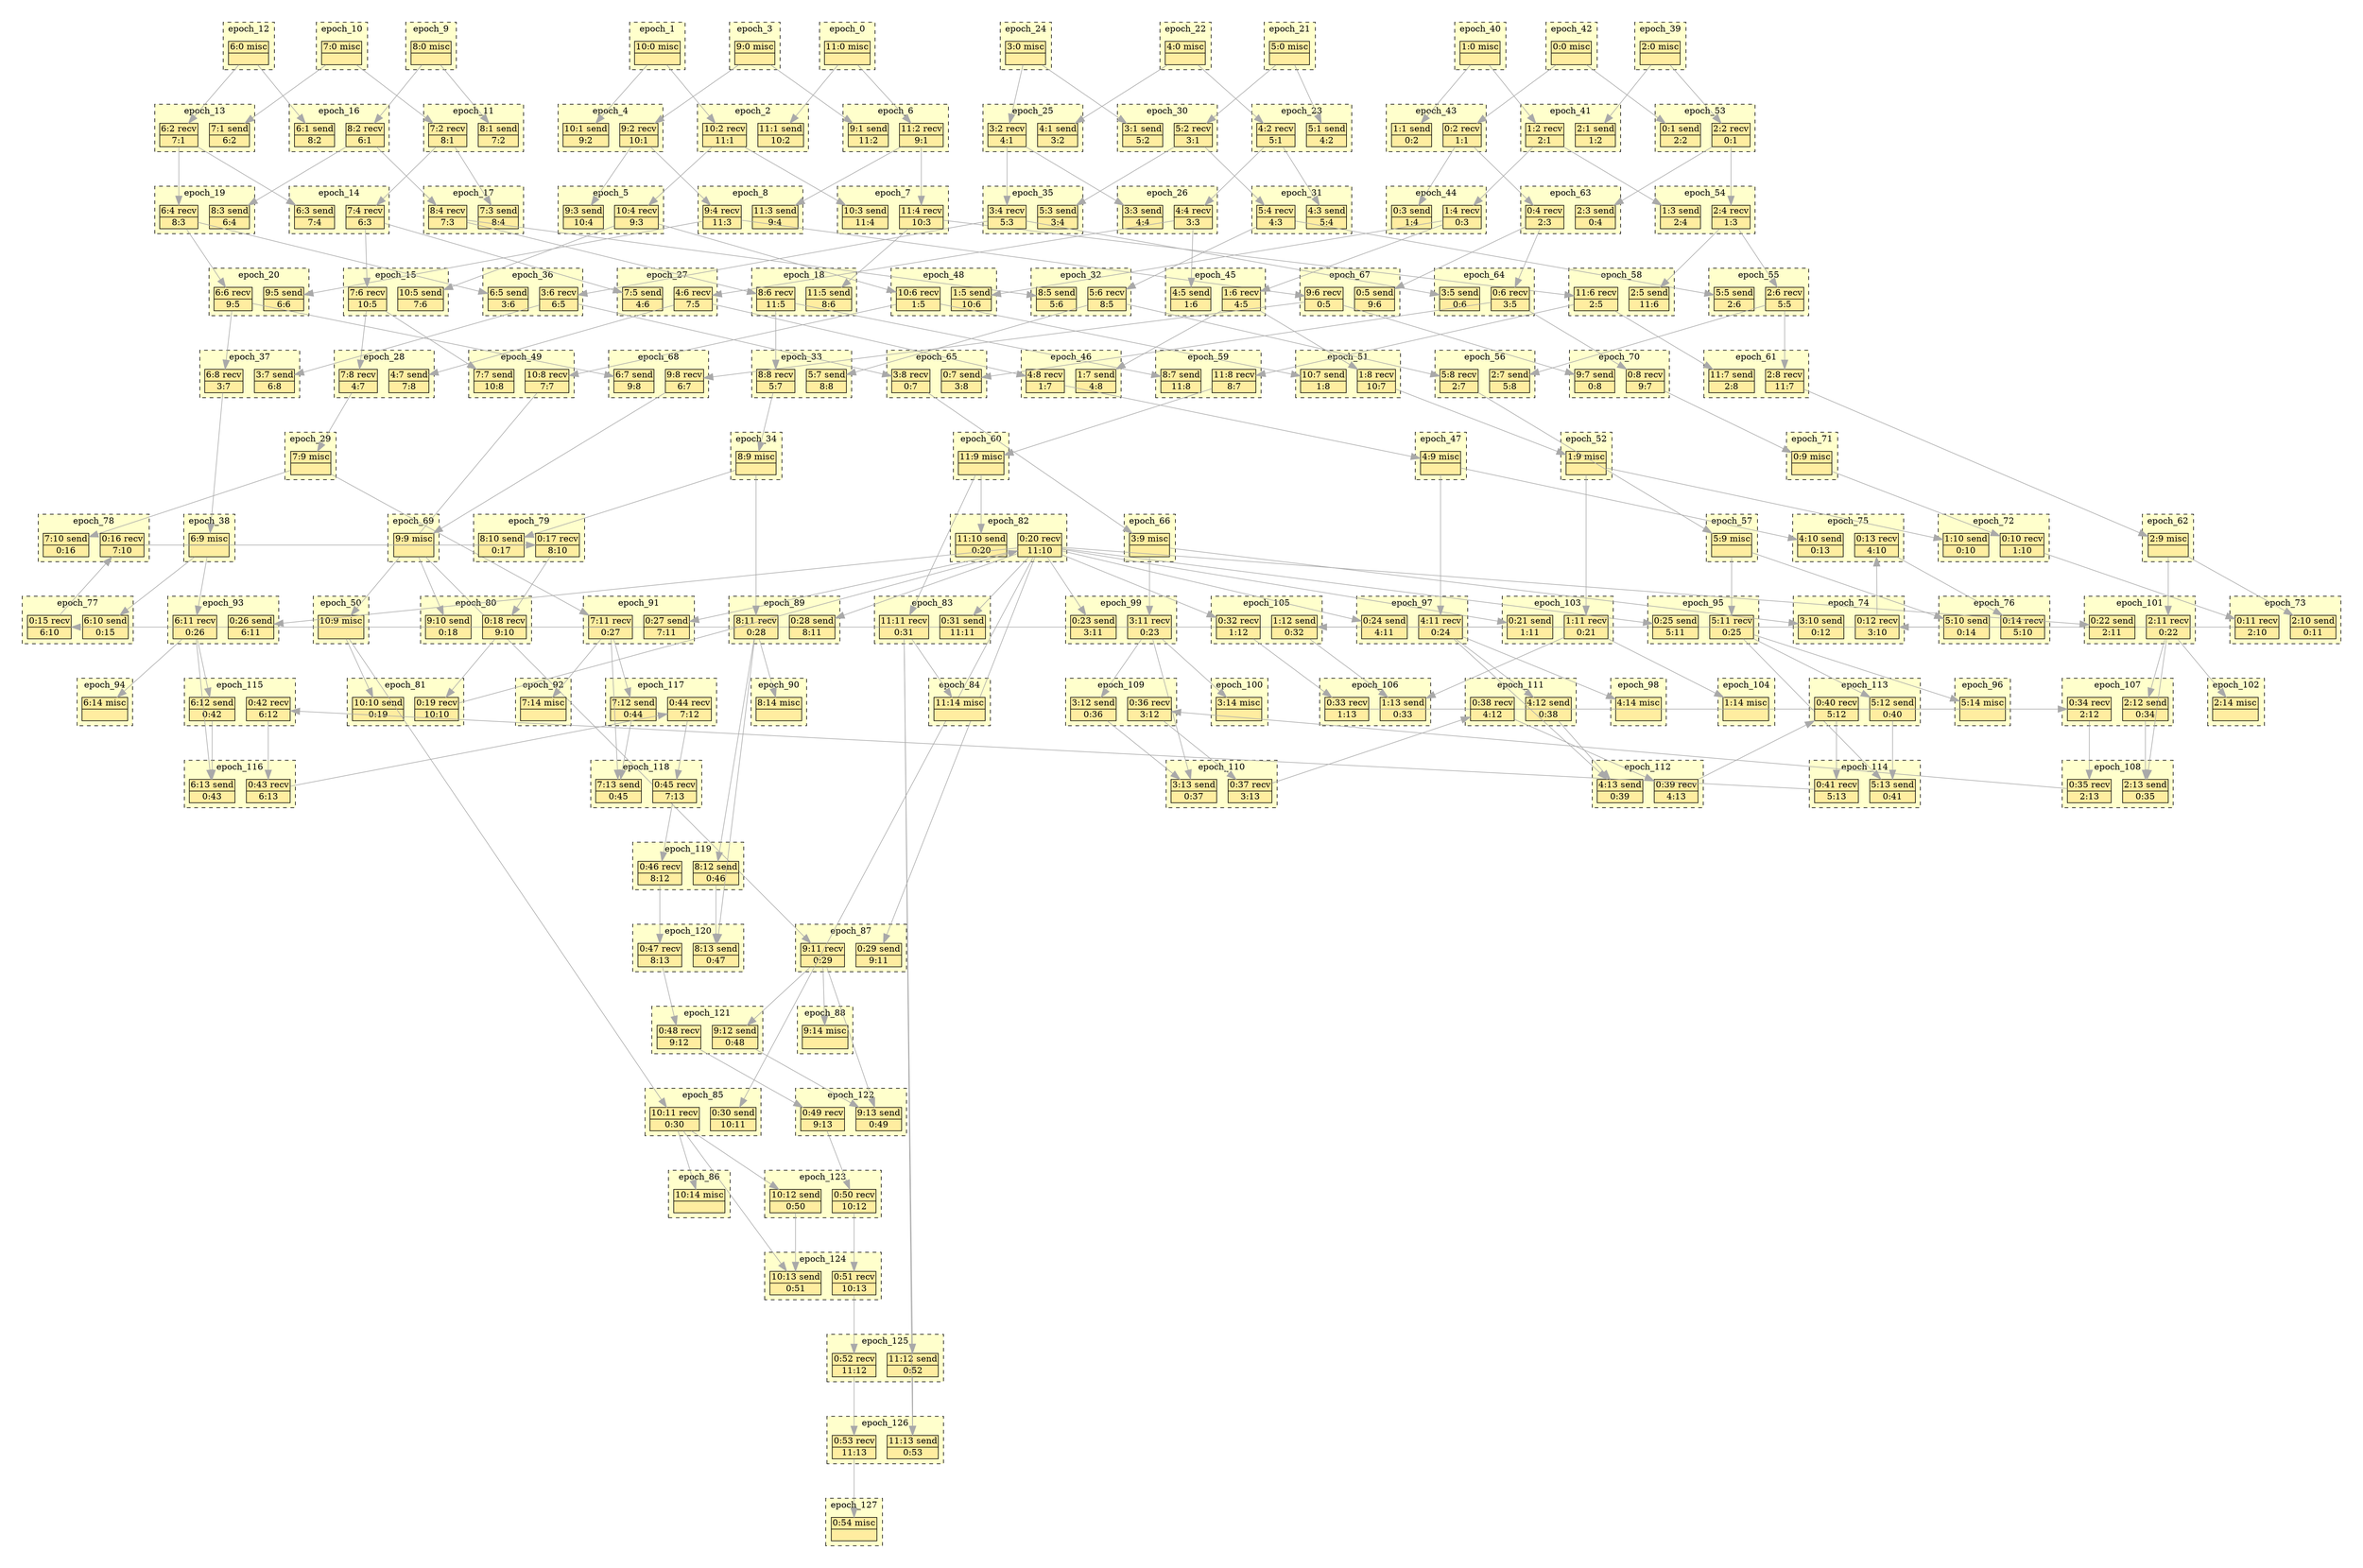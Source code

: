 digraph{node[shape=none margin=0 style=filled colorscheme=ylorrd9 fillcolor=2];compound=true;splines=line;subgraph clusterdummy0_0{style=invis;subgraph clusterdummy0_1{style=invis;subgraph clusterdummy0_2{style=invis;subgraph cluster0{style=dashed;colorscheme=ylorrd9;bgcolor=1;edge[arrowhead=empty];label=epoch_0;205[label=<<table border="0" cellborder="0" cellspacing="0"><tr><td>11:0 misc</td></tr><hr/><tr><td> </td></tr></table>>];}}}}subgraph clusterdummy1_0{style=invis;subgraph clusterdummy1_1{style=invis;subgraph clusterdummy1_2{style=invis;subgraph cluster1{style=dashed;colorscheme=ylorrd9;bgcolor=1;edge[arrowhead=empty];label=epoch_1;190[label=<<table border="0" cellborder="0" cellspacing="0"><tr><td>10:0 misc</td></tr><hr/><tr><td> </td></tr></table>>];}}}}subgraph clusterdummy2_0{style=invis;subgraph clusterdummy2_1{style=invis;subgraph clusterdummy2_2{style=invis;subgraph cluster2{style=dashed;colorscheme=ylorrd9;bgcolor=1;edge[arrowhead=empty];label=epoch_2;192[label=<<table border="0" cellborder="0" cellspacing="0"><tr><td>10:2 recv</td></tr><hr/><tr><td> 11:1 </td></tr></table>>];206[label=<<table border="0" cellborder="0" cellspacing="0"><tr><td>11:1 send</td></tr><hr/><tr><td> 10:2 </td></tr></table>>];}}}}subgraph clusterdummy3_0{style=invis;subgraph clusterdummy3_1{style=invis;subgraph clusterdummy3_2{style=invis;subgraph cluster3{style=dashed;colorscheme=ylorrd9;bgcolor=1;edge[arrowhead=empty];label=epoch_3;175[label=<<table border="0" cellborder="0" cellspacing="0"><tr><td>9:0 misc</td></tr><hr/><tr><td> </td></tr></table>>];}}}}subgraph clusterdummy4_0{style=invis;subgraph clusterdummy4_1{style=invis;subgraph clusterdummy4_2{style=invis;subgraph cluster4{style=dashed;colorscheme=ylorrd9;bgcolor=1;edge[arrowhead=empty];label=epoch_4;177[label=<<table border="0" cellborder="0" cellspacing="0"><tr><td>9:2 recv</td></tr><hr/><tr><td> 10:1 </td></tr></table>>];191[label=<<table border="0" cellborder="0" cellspacing="0"><tr><td>10:1 send</td></tr><hr/><tr><td> 9:2 </td></tr></table>>];}}}}subgraph clusterdummy5_0{style=invis;subgraph clusterdummy5_1{style=invis;subgraph clusterdummy5_2{style=invis;subgraph cluster5{style=dashed;colorscheme=ylorrd9;bgcolor=1;edge[arrowhead=empty];label=epoch_5;178[label=<<table border="0" cellborder="0" cellspacing="0"><tr><td>9:3 send</td></tr><hr/><tr><td> 10:4 </td></tr></table>>];194[label=<<table border="0" cellborder="0" cellspacing="0"><tr><td>10:4 recv</td></tr><hr/><tr><td> 9:3 </td></tr></table>>];}}}}subgraph clusterdummy6_0{style=invis;subgraph clusterdummy6_1{style=invis;subgraph clusterdummy6_2{style=invis;subgraph cluster6{style=dashed;colorscheme=ylorrd9;bgcolor=1;edge[arrowhead=empty];label=epoch_6;176[label=<<table border="0" cellborder="0" cellspacing="0"><tr><td>9:1 send</td></tr><hr/><tr><td> 11:2 </td></tr></table>>];207[label=<<table border="0" cellborder="0" cellspacing="0"><tr><td>11:2 recv</td></tr><hr/><tr><td> 9:1 </td></tr></table>>];}}}}subgraph clusterdummy7_0{style=invis;subgraph clusterdummy7_1{style=invis;subgraph clusterdummy7_2{style=invis;subgraph cluster7{style=dashed;colorscheme=ylorrd9;bgcolor=1;edge[arrowhead=empty];label=epoch_7;193[label=<<table border="0" cellborder="0" cellspacing="0"><tr><td>10:3 send</td></tr><hr/><tr><td> 11:4 </td></tr></table>>];209[label=<<table border="0" cellborder="0" cellspacing="0"><tr><td>11:4 recv</td></tr><hr/><tr><td> 10:3 </td></tr></table>>];}}}}subgraph clusterdummy8_0{style=invis;subgraph clusterdummy8_1{style=invis;subgraph clusterdummy8_2{style=invis;subgraph cluster8{style=dashed;colorscheme=ylorrd9;bgcolor=1;edge[arrowhead=empty];label=epoch_8;179[label=<<table border="0" cellborder="0" cellspacing="0"><tr><td>9:4 recv</td></tr><hr/><tr><td> 11:3 </td></tr></table>>];208[label=<<table border="0" cellborder="0" cellspacing="0"><tr><td>11:3 send</td></tr><hr/><tr><td> 9:4 </td></tr></table>>];}}}}subgraph clusterdummy9_0{style=invis;subgraph clusterdummy9_1{style=invis;subgraph clusterdummy9_2{style=invis;subgraph cluster9{style=dashed;colorscheme=ylorrd9;bgcolor=1;edge[arrowhead=empty];label=epoch_9;160[label=<<table border="0" cellborder="0" cellspacing="0"><tr><td>8:0 misc</td></tr><hr/><tr><td> </td></tr></table>>];}}}}subgraph clusterdummy10_0{style=invis;subgraph clusterdummy10_1{style=invis;subgraph clusterdummy10_2{style=invis;subgraph cluster10{style=dashed;colorscheme=ylorrd9;bgcolor=1;edge[arrowhead=empty];label=epoch_10;145[label=<<table border="0" cellborder="0" cellspacing="0"><tr><td>7:0 misc</td></tr><hr/><tr><td> </td></tr></table>>];}}}}subgraph clusterdummy11_0{style=invis;subgraph clusterdummy11_1{style=invis;subgraph clusterdummy11_2{style=invis;subgraph cluster11{style=dashed;colorscheme=ylorrd9;bgcolor=1;edge[arrowhead=empty];label=epoch_11;147[label=<<table border="0" cellborder="0" cellspacing="0"><tr><td>7:2 recv</td></tr><hr/><tr><td> 8:1 </td></tr></table>>];161[label=<<table border="0" cellborder="0" cellspacing="0"><tr><td>8:1 send</td></tr><hr/><tr><td> 7:2 </td></tr></table>>];}}}}subgraph clusterdummy12_0{style=invis;subgraph clusterdummy12_1{style=invis;subgraph clusterdummy12_2{style=invis;subgraph cluster12{style=dashed;colorscheme=ylorrd9;bgcolor=1;edge[arrowhead=empty];label=epoch_12;130[label=<<table border="0" cellborder="0" cellspacing="0"><tr><td>6:0 misc</td></tr><hr/><tr><td> </td></tr></table>>];}}}}subgraph clusterdummy13_0{style=invis;subgraph clusterdummy13_1{style=invis;subgraph clusterdummy13_2{style=invis;subgraph cluster13{style=dashed;colorscheme=ylorrd9;bgcolor=1;edge[arrowhead=empty];label=epoch_13;132[label=<<table border="0" cellborder="0" cellspacing="0"><tr><td>6:2 recv</td></tr><hr/><tr><td> 7:1 </td></tr></table>>];146[label=<<table border="0" cellborder="0" cellspacing="0"><tr><td>7:1 send</td></tr><hr/><tr><td> 6:2 </td></tr></table>>];}}}}subgraph clusterdummy14_0{style=invis;subgraph clusterdummy14_1{style=invis;subgraph clusterdummy14_2{style=invis;subgraph cluster14{style=dashed;colorscheme=ylorrd9;bgcolor=1;edge[arrowhead=empty];label=epoch_14;133[label=<<table border="0" cellborder="0" cellspacing="0"><tr><td>6:3 send</td></tr><hr/><tr><td> 7:4 </td></tr></table>>];149[label=<<table border="0" cellborder="0" cellspacing="0"><tr><td>7:4 recv</td></tr><hr/><tr><td> 6:3 </td></tr></table>>];}}}}subgraph clusterdummy15_0{style=invis;subgraph clusterdummy15_1{style=invis;subgraph clusterdummy15_2{style=invis;subgraph cluster15{style=dashed;colorscheme=ylorrd9;bgcolor=1;edge[arrowhead=empty];label=epoch_15;151[label=<<table border="0" cellborder="0" cellspacing="0"><tr><td>7:6 recv</td></tr><hr/><tr><td> 10:5 </td></tr></table>>];195[label=<<table border="0" cellborder="0" cellspacing="0"><tr><td>10:5 send</td></tr><hr/><tr><td> 7:6 </td></tr></table>>];}}}}subgraph clusterdummy16_0{style=invis;subgraph clusterdummy16_1{style=invis;subgraph clusterdummy16_2{style=invis;subgraph cluster16{style=dashed;colorscheme=ylorrd9;bgcolor=1;edge[arrowhead=empty];label=epoch_16;131[label=<<table border="0" cellborder="0" cellspacing="0"><tr><td>6:1 send</td></tr><hr/><tr><td> 8:2 </td></tr></table>>];162[label=<<table border="0" cellborder="0" cellspacing="0"><tr><td>8:2 recv</td></tr><hr/><tr><td> 6:1 </td></tr></table>>];}}}}subgraph clusterdummy17_0{style=invis;subgraph clusterdummy17_1{style=invis;subgraph clusterdummy17_2{style=invis;subgraph cluster17{style=dashed;colorscheme=ylorrd9;bgcolor=1;edge[arrowhead=empty];label=epoch_17;148[label=<<table border="0" cellborder="0" cellspacing="0"><tr><td>7:3 send</td></tr><hr/><tr><td> 8:4 </td></tr></table>>];164[label=<<table border="0" cellborder="0" cellspacing="0"><tr><td>8:4 recv</td></tr><hr/><tr><td> 7:3 </td></tr></table>>];}}}}subgraph clusterdummy18_0{style=invis;subgraph clusterdummy18_1{style=invis;subgraph clusterdummy18_2{style=invis;subgraph cluster18{style=dashed;colorscheme=ylorrd9;bgcolor=1;edge[arrowhead=empty];label=epoch_18;166[label=<<table border="0" cellborder="0" cellspacing="0"><tr><td>8:6 recv</td></tr><hr/><tr><td> 11:5 </td></tr></table>>];210[label=<<table border="0" cellborder="0" cellspacing="0"><tr><td>11:5 send</td></tr><hr/><tr><td> 8:6 </td></tr></table>>];}}}}subgraph clusterdummy19_0{style=invis;subgraph clusterdummy19_1{style=invis;subgraph clusterdummy19_2{style=invis;subgraph cluster19{style=dashed;colorscheme=ylorrd9;bgcolor=1;edge[arrowhead=empty];label=epoch_19;134[label=<<table border="0" cellborder="0" cellspacing="0"><tr><td>6:4 recv</td></tr><hr/><tr><td> 8:3 </td></tr></table>>];163[label=<<table border="0" cellborder="0" cellspacing="0"><tr><td>8:3 send</td></tr><hr/><tr><td> 6:4 </td></tr></table>>];}}}}subgraph clusterdummy20_0{style=invis;subgraph clusterdummy20_1{style=invis;subgraph clusterdummy20_2{style=invis;subgraph cluster20{style=dashed;colorscheme=ylorrd9;bgcolor=1;edge[arrowhead=empty];label=epoch_20;136[label=<<table border="0" cellborder="0" cellspacing="0"><tr><td>6:6 recv</td></tr><hr/><tr><td> 9:5 </td></tr></table>>];180[label=<<table border="0" cellborder="0" cellspacing="0"><tr><td>9:5 send</td></tr><hr/><tr><td> 6:6 </td></tr></table>>];}}}}subgraph clusterdummy21_0{style=invis;subgraph clusterdummy21_1{style=invis;subgraph clusterdummy21_2{style=invis;subgraph cluster21{style=dashed;colorscheme=ylorrd9;bgcolor=1;edge[arrowhead=empty];label=epoch_21;115[label=<<table border="0" cellborder="0" cellspacing="0"><tr><td>5:0 misc</td></tr><hr/><tr><td> </td></tr></table>>];}}}}subgraph clusterdummy22_0{style=invis;subgraph clusterdummy22_1{style=invis;subgraph clusterdummy22_2{style=invis;subgraph cluster22{style=dashed;colorscheme=ylorrd9;bgcolor=1;edge[arrowhead=empty];label=epoch_22;100[label=<<table border="0" cellborder="0" cellspacing="0"><tr><td>4:0 misc</td></tr><hr/><tr><td> </td></tr></table>>];}}}}subgraph clusterdummy23_0{style=invis;subgraph clusterdummy23_1{style=invis;subgraph clusterdummy23_2{style=invis;subgraph cluster23{style=dashed;colorscheme=ylorrd9;bgcolor=1;edge[arrowhead=empty];label=epoch_23;102[label=<<table border="0" cellborder="0" cellspacing="0"><tr><td>4:2 recv</td></tr><hr/><tr><td> 5:1 </td></tr></table>>];116[label=<<table border="0" cellborder="0" cellspacing="0"><tr><td>5:1 send</td></tr><hr/><tr><td> 4:2 </td></tr></table>>];}}}}subgraph clusterdummy24_0{style=invis;subgraph clusterdummy24_1{style=invis;subgraph clusterdummy24_2{style=invis;subgraph cluster24{style=dashed;colorscheme=ylorrd9;bgcolor=1;edge[arrowhead=empty];label=epoch_24;85[label=<<table border="0" cellborder="0" cellspacing="0"><tr><td>3:0 misc</td></tr><hr/><tr><td> </td></tr></table>>];}}}}subgraph clusterdummy25_0{style=invis;subgraph clusterdummy25_1{style=invis;subgraph clusterdummy25_2{style=invis;subgraph cluster25{style=dashed;colorscheme=ylorrd9;bgcolor=1;edge[arrowhead=empty];label=epoch_25;87[label=<<table border="0" cellborder="0" cellspacing="0"><tr><td>3:2 recv</td></tr><hr/><tr><td> 4:1 </td></tr></table>>];101[label=<<table border="0" cellborder="0" cellspacing="0"><tr><td>4:1 send</td></tr><hr/><tr><td> 3:2 </td></tr></table>>];}}}}subgraph clusterdummy26_0{style=invis;subgraph clusterdummy26_1{style=invis;subgraph clusterdummy26_2{style=invis;subgraph cluster26{style=dashed;colorscheme=ylorrd9;bgcolor=1;edge[arrowhead=empty];label=epoch_26;88[label=<<table border="0" cellborder="0" cellspacing="0"><tr><td>3:3 send</td></tr><hr/><tr><td> 4:4 </td></tr></table>>];104[label=<<table border="0" cellborder="0" cellspacing="0"><tr><td>4:4 recv</td></tr><hr/><tr><td> 3:3 </td></tr></table>>];}}}}subgraph clusterdummy27_0{style=invis;subgraph clusterdummy27_1{style=invis;subgraph clusterdummy27_2{style=invis;subgraph cluster27{style=dashed;colorscheme=ylorrd9;bgcolor=1;edge[arrowhead=empty];label=epoch_27;106[label=<<table border="0" cellborder="0" cellspacing="0"><tr><td>4:6 recv</td></tr><hr/><tr><td> 7:5 </td></tr></table>>];150[label=<<table border="0" cellborder="0" cellspacing="0"><tr><td>7:5 send</td></tr><hr/><tr><td> 4:6 </td></tr></table>>];}}}}subgraph clusterdummy28_0{style=invis;subgraph clusterdummy28_1{style=invis;subgraph clusterdummy28_2{style=invis;subgraph cluster28{style=dashed;colorscheme=ylorrd9;bgcolor=1;edge[arrowhead=empty];label=epoch_28;107[label=<<table border="0" cellborder="0" cellspacing="0"><tr><td>4:7 send</td></tr><hr/><tr><td> 7:8 </td></tr></table>>];153[label=<<table border="0" cellborder="0" cellspacing="0"><tr><td>7:8 recv</td></tr><hr/><tr><td> 4:7 </td></tr></table>>];}}}}subgraph clusterdummy29_0{style=invis;subgraph clusterdummy29_1{style=invis;subgraph clusterdummy29_2{style=invis;subgraph cluster29{style=dashed;colorscheme=ylorrd9;bgcolor=1;edge[arrowhead=empty];label=epoch_29;154[label=<<table border="0" cellborder="0" cellspacing="0"><tr><td>7:9 misc</td></tr><hr/><tr><td> </td></tr></table>>];}}}}subgraph clusterdummy30_0{style=invis;subgraph clusterdummy30_1{style=invis;subgraph clusterdummy30_2{style=invis;subgraph cluster30{style=dashed;colorscheme=ylorrd9;bgcolor=1;edge[arrowhead=empty];label=epoch_30;86[label=<<table border="0" cellborder="0" cellspacing="0"><tr><td>3:1 send</td></tr><hr/><tr><td> 5:2 </td></tr></table>>];117[label=<<table border="0" cellborder="0" cellspacing="0"><tr><td>5:2 recv</td></tr><hr/><tr><td> 3:1 </td></tr></table>>];}}}}subgraph clusterdummy31_0{style=invis;subgraph clusterdummy31_1{style=invis;subgraph clusterdummy31_2{style=invis;subgraph cluster31{style=dashed;colorscheme=ylorrd9;bgcolor=1;edge[arrowhead=empty];label=epoch_31;103[label=<<table border="0" cellborder="0" cellspacing="0"><tr><td>4:3 send</td></tr><hr/><tr><td> 5:4 </td></tr></table>>];119[label=<<table border="0" cellborder="0" cellspacing="0"><tr><td>5:4 recv</td></tr><hr/><tr><td> 4:3 </td></tr></table>>];}}}}subgraph clusterdummy32_0{style=invis;subgraph clusterdummy32_1{style=invis;subgraph clusterdummy32_2{style=invis;subgraph cluster32{style=dashed;colorscheme=ylorrd9;bgcolor=1;edge[arrowhead=empty];label=epoch_32;121[label=<<table border="0" cellborder="0" cellspacing="0"><tr><td>5:6 recv</td></tr><hr/><tr><td> 8:5 </td></tr></table>>];165[label=<<table border="0" cellborder="0" cellspacing="0"><tr><td>8:5 send</td></tr><hr/><tr><td> 5:6 </td></tr></table>>];}}}}subgraph clusterdummy33_0{style=invis;subgraph clusterdummy33_1{style=invis;subgraph clusterdummy33_2{style=invis;subgraph cluster33{style=dashed;colorscheme=ylorrd9;bgcolor=1;edge[arrowhead=empty];label=epoch_33;122[label=<<table border="0" cellborder="0" cellspacing="0"><tr><td>5:7 send</td></tr><hr/><tr><td> 8:8 </td></tr></table>>];168[label=<<table border="0" cellborder="0" cellspacing="0"><tr><td>8:8 recv</td></tr><hr/><tr><td> 5:7 </td></tr></table>>];}}}}subgraph clusterdummy34_0{style=invis;subgraph clusterdummy34_1{style=invis;subgraph clusterdummy34_2{style=invis;subgraph cluster34{style=dashed;colorscheme=ylorrd9;bgcolor=1;edge[arrowhead=empty];label=epoch_34;169[label=<<table border="0" cellborder="0" cellspacing="0"><tr><td>8:9 misc</td></tr><hr/><tr><td> </td></tr></table>>];}}}}subgraph clusterdummy35_0{style=invis;subgraph clusterdummy35_1{style=invis;subgraph clusterdummy35_2{style=invis;subgraph cluster35{style=dashed;colorscheme=ylorrd9;bgcolor=1;edge[arrowhead=empty];label=epoch_35;89[label=<<table border="0" cellborder="0" cellspacing="0"><tr><td>3:4 recv</td></tr><hr/><tr><td> 5:3 </td></tr></table>>];118[label=<<table border="0" cellborder="0" cellspacing="0"><tr><td>5:3 send</td></tr><hr/><tr><td> 3:4 </td></tr></table>>];}}}}subgraph clusterdummy36_0{style=invis;subgraph clusterdummy36_1{style=invis;subgraph clusterdummy36_2{style=invis;subgraph cluster36{style=dashed;colorscheme=ylorrd9;bgcolor=1;edge[arrowhead=empty];label=epoch_36;91[label=<<table border="0" cellborder="0" cellspacing="0"><tr><td>3:6 recv</td></tr><hr/><tr><td> 6:5 </td></tr></table>>];135[label=<<table border="0" cellborder="0" cellspacing="0"><tr><td>6:5 send</td></tr><hr/><tr><td> 3:6 </td></tr></table>>];}}}}subgraph clusterdummy37_0{style=invis;subgraph clusterdummy37_1{style=invis;subgraph clusterdummy37_2{style=invis;subgraph cluster37{style=dashed;colorscheme=ylorrd9;bgcolor=1;edge[arrowhead=empty];label=epoch_37;92[label=<<table border="0" cellborder="0" cellspacing="0"><tr><td>3:7 send</td></tr><hr/><tr><td> 6:8 </td></tr></table>>];138[label=<<table border="0" cellborder="0" cellspacing="0"><tr><td>6:8 recv</td></tr><hr/><tr><td> 3:7 </td></tr></table>>];}}}}subgraph clusterdummy38_0{style=invis;subgraph clusterdummy38_1{style=invis;subgraph clusterdummy38_2{style=invis;subgraph cluster38{style=dashed;colorscheme=ylorrd9;bgcolor=1;edge[arrowhead=empty];label=epoch_38;139[label=<<table border="0" cellborder="0" cellspacing="0"><tr><td>6:9 misc</td></tr><hr/><tr><td> </td></tr></table>>];}}}}subgraph clusterdummy39_0{style=invis;subgraph clusterdummy39_1{style=invis;subgraph clusterdummy39_2{style=invis;subgraph cluster39{style=dashed;colorscheme=ylorrd9;bgcolor=1;edge[arrowhead=empty];label=epoch_39;70[label=<<table border="0" cellborder="0" cellspacing="0"><tr><td>2:0 misc</td></tr><hr/><tr><td> </td></tr></table>>];}}}}subgraph clusterdummy40_0{style=invis;subgraph clusterdummy40_1{style=invis;subgraph clusterdummy40_2{style=invis;subgraph cluster40{style=dashed;colorscheme=ylorrd9;bgcolor=1;edge[arrowhead=empty];label=epoch_40;55[label=<<table border="0" cellborder="0" cellspacing="0"><tr><td>1:0 misc</td></tr><hr/><tr><td> </td></tr></table>>];}}}}subgraph clusterdummy41_0{style=invis;subgraph clusterdummy41_1{style=invis;subgraph clusterdummy41_2{style=invis;subgraph cluster41{style=dashed;colorscheme=ylorrd9;bgcolor=1;edge[arrowhead=empty];label=epoch_41;57[label=<<table border="0" cellborder="0" cellspacing="0"><tr><td>1:2 recv</td></tr><hr/><tr><td> 2:1 </td></tr></table>>];71[label=<<table border="0" cellborder="0" cellspacing="0"><tr><td>2:1 send</td></tr><hr/><tr><td> 1:2 </td></tr></table>>];}}}}subgraph clusterdummy42_0{style=invis;subgraph clusterdummy42_1{style=invis;subgraph clusterdummy42_2{style=invis;subgraph cluster42{style=dashed;colorscheme=ylorrd9;bgcolor=1;edge[arrowhead=empty];label=epoch_42;0[label=<<table border="0" cellborder="0" cellspacing="0"><tr><td>0:0 misc</td></tr><hr/><tr><td> </td></tr></table>>];}}}}subgraph clusterdummy43_0{style=invis;subgraph clusterdummy43_1{style=invis;subgraph clusterdummy43_2{style=invis;subgraph cluster43{style=dashed;colorscheme=ylorrd9;bgcolor=1;edge[arrowhead=empty];label=epoch_43;2[label=<<table border="0" cellborder="0" cellspacing="0"><tr><td>0:2 recv</td></tr><hr/><tr><td> 1:1 </td></tr></table>>];56[label=<<table border="0" cellborder="0" cellspacing="0"><tr><td>1:1 send</td></tr><hr/><tr><td> 0:2 </td></tr></table>>];}}}}subgraph clusterdummy44_0{style=invis;subgraph clusterdummy44_1{style=invis;subgraph clusterdummy44_2{style=invis;subgraph cluster44{style=dashed;colorscheme=ylorrd9;bgcolor=1;edge[arrowhead=empty];label=epoch_44;3[label=<<table border="0" cellborder="0" cellspacing="0"><tr><td>0:3 send</td></tr><hr/><tr><td> 1:4 </td></tr></table>>];59[label=<<table border="0" cellborder="0" cellspacing="0"><tr><td>1:4 recv</td></tr><hr/><tr><td> 0:3 </td></tr></table>>];}}}}subgraph clusterdummy45_0{style=invis;subgraph clusterdummy45_1{style=invis;subgraph clusterdummy45_2{style=invis;subgraph cluster45{style=dashed;colorscheme=ylorrd9;bgcolor=1;edge[arrowhead=empty];label=epoch_45;61[label=<<table border="0" cellborder="0" cellspacing="0"><tr><td>1:6 recv</td></tr><hr/><tr><td> 4:5 </td></tr></table>>];105[label=<<table border="0" cellborder="0" cellspacing="0"><tr><td>4:5 send</td></tr><hr/><tr><td> 1:6 </td></tr></table>>];}}}}subgraph clusterdummy46_0{style=invis;subgraph clusterdummy46_1{style=invis;subgraph clusterdummy46_2{style=invis;subgraph cluster46{style=dashed;colorscheme=ylorrd9;bgcolor=1;edge[arrowhead=empty];label=epoch_46;62[label=<<table border="0" cellborder="0" cellspacing="0"><tr><td>1:7 send</td></tr><hr/><tr><td> 4:8 </td></tr></table>>];108[label=<<table border="0" cellborder="0" cellspacing="0"><tr><td>4:8 recv</td></tr><hr/><tr><td> 1:7 </td></tr></table>>];}}}}subgraph clusterdummy47_0{style=invis;subgraph clusterdummy47_1{style=invis;subgraph clusterdummy47_2{style=invis;subgraph cluster47{style=dashed;colorscheme=ylorrd9;bgcolor=1;edge[arrowhead=empty];label=epoch_47;109[label=<<table border="0" cellborder="0" cellspacing="0"><tr><td>4:9 misc</td></tr><hr/><tr><td> </td></tr></table>>];}}}}subgraph clusterdummy48_0{style=invis;subgraph clusterdummy48_1{style=invis;subgraph clusterdummy48_2{style=invis;subgraph cluster48{style=dashed;colorscheme=ylorrd9;bgcolor=1;edge[arrowhead=empty];label=epoch_48;60[label=<<table border="0" cellborder="0" cellspacing="0"><tr><td>1:5 send</td></tr><hr/><tr><td> 10:6 </td></tr></table>>];196[label=<<table border="0" cellborder="0" cellspacing="0"><tr><td>10:6 recv</td></tr><hr/><tr><td> 1:5 </td></tr></table>>];}}}}subgraph clusterdummy49_0{style=invis;subgraph clusterdummy49_1{style=invis;subgraph clusterdummy49_2{style=invis;subgraph cluster49{style=dashed;colorscheme=ylorrd9;bgcolor=1;edge[arrowhead=empty];label=epoch_49;152[label=<<table border="0" cellborder="0" cellspacing="0"><tr><td>7:7 send</td></tr><hr/><tr><td> 10:8 </td></tr></table>>];198[label=<<table border="0" cellborder="0" cellspacing="0"><tr><td>10:8 recv</td></tr><hr/><tr><td> 7:7 </td></tr></table>>];}}}}subgraph clusterdummy50_0{style=invis;subgraph clusterdummy50_1{style=invis;subgraph clusterdummy50_2{style=invis;subgraph cluster50{style=dashed;colorscheme=ylorrd9;bgcolor=1;edge[arrowhead=empty];label=epoch_50;199[label=<<table border="0" cellborder="0" cellspacing="0"><tr><td>10:9 misc</td></tr><hr/><tr><td> </td></tr></table>>];}}}}subgraph clusterdummy51_0{style=invis;subgraph clusterdummy51_1{style=invis;subgraph clusterdummy51_2{style=invis;subgraph cluster51{style=dashed;colorscheme=ylorrd9;bgcolor=1;edge[arrowhead=empty];label=epoch_51;63[label=<<table border="0" cellborder="0" cellspacing="0"><tr><td>1:8 recv</td></tr><hr/><tr><td> 10:7 </td></tr></table>>];197[label=<<table border="0" cellborder="0" cellspacing="0"><tr><td>10:7 send</td></tr><hr/><tr><td> 1:8 </td></tr></table>>];}}}}subgraph clusterdummy52_0{style=invis;subgraph clusterdummy52_1{style=invis;subgraph clusterdummy52_2{style=invis;subgraph cluster52{style=dashed;colorscheme=ylorrd9;bgcolor=1;edge[arrowhead=empty];label=epoch_52;64[label=<<table border="0" cellborder="0" cellspacing="0"><tr><td>1:9 misc</td></tr><hr/><tr><td> </td></tr></table>>];}}}}subgraph clusterdummy53_0{style=invis;subgraph clusterdummy53_1{style=invis;subgraph clusterdummy53_2{style=invis;subgraph cluster53{style=dashed;colorscheme=ylorrd9;bgcolor=1;edge[arrowhead=empty];label=epoch_53;1[label=<<table border="0" cellborder="0" cellspacing="0"><tr><td>0:1 send</td></tr><hr/><tr><td> 2:2 </td></tr></table>>];72[label=<<table border="0" cellborder="0" cellspacing="0"><tr><td>2:2 recv</td></tr><hr/><tr><td> 0:1 </td></tr></table>>];}}}}subgraph clusterdummy54_0{style=invis;subgraph clusterdummy54_1{style=invis;subgraph clusterdummy54_2{style=invis;subgraph cluster54{style=dashed;colorscheme=ylorrd9;bgcolor=1;edge[arrowhead=empty];label=epoch_54;58[label=<<table border="0" cellborder="0" cellspacing="0"><tr><td>1:3 send</td></tr><hr/><tr><td> 2:4 </td></tr></table>>];74[label=<<table border="0" cellborder="0" cellspacing="0"><tr><td>2:4 recv</td></tr><hr/><tr><td> 1:3 </td></tr></table>>];}}}}subgraph clusterdummy55_0{style=invis;subgraph clusterdummy55_1{style=invis;subgraph clusterdummy55_2{style=invis;subgraph cluster55{style=dashed;colorscheme=ylorrd9;bgcolor=1;edge[arrowhead=empty];label=epoch_55;76[label=<<table border="0" cellborder="0" cellspacing="0"><tr><td>2:6 recv</td></tr><hr/><tr><td> 5:5 </td></tr></table>>];120[label=<<table border="0" cellborder="0" cellspacing="0"><tr><td>5:5 send</td></tr><hr/><tr><td> 2:6 </td></tr></table>>];}}}}subgraph clusterdummy56_0{style=invis;subgraph clusterdummy56_1{style=invis;subgraph clusterdummy56_2{style=invis;subgraph cluster56{style=dashed;colorscheme=ylorrd9;bgcolor=1;edge[arrowhead=empty];label=epoch_56;77[label=<<table border="0" cellborder="0" cellspacing="0"><tr><td>2:7 send</td></tr><hr/><tr><td> 5:8 </td></tr></table>>];123[label=<<table border="0" cellborder="0" cellspacing="0"><tr><td>5:8 recv</td></tr><hr/><tr><td> 2:7 </td></tr></table>>];}}}}subgraph clusterdummy57_0{style=invis;subgraph clusterdummy57_1{style=invis;subgraph clusterdummy57_2{style=invis;subgraph cluster57{style=dashed;colorscheme=ylorrd9;bgcolor=1;edge[arrowhead=empty];label=epoch_57;124[label=<<table border="0" cellborder="0" cellspacing="0"><tr><td>5:9 misc</td></tr><hr/><tr><td> </td></tr></table>>];}}}}subgraph clusterdummy58_0{style=invis;subgraph clusterdummy58_1{style=invis;subgraph clusterdummy58_2{style=invis;subgraph cluster58{style=dashed;colorscheme=ylorrd9;bgcolor=1;edge[arrowhead=empty];label=epoch_58;75[label=<<table border="0" cellborder="0" cellspacing="0"><tr><td>2:5 send</td></tr><hr/><tr><td> 11:6 </td></tr></table>>];211[label=<<table border="0" cellborder="0" cellspacing="0"><tr><td>11:6 recv</td></tr><hr/><tr><td> 2:5 </td></tr></table>>];}}}}subgraph clusterdummy59_0{style=invis;subgraph clusterdummy59_1{style=invis;subgraph clusterdummy59_2{style=invis;subgraph cluster59{style=dashed;colorscheme=ylorrd9;bgcolor=1;edge[arrowhead=empty];label=epoch_59;167[label=<<table border="0" cellborder="0" cellspacing="0"><tr><td>8:7 send</td></tr><hr/><tr><td> 11:8 </td></tr></table>>];213[label=<<table border="0" cellborder="0" cellspacing="0"><tr><td>11:8 recv</td></tr><hr/><tr><td> 8:7 </td></tr></table>>];}}}}subgraph clusterdummy60_0{style=invis;subgraph clusterdummy60_1{style=invis;subgraph clusterdummy60_2{style=invis;subgraph cluster60{style=dashed;colorscheme=ylorrd9;bgcolor=1;edge[arrowhead=empty];label=epoch_60;214[label=<<table border="0" cellborder="0" cellspacing="0"><tr><td>11:9 misc</td></tr><hr/><tr><td> </td></tr></table>>];}}}}subgraph clusterdummy61_0{style=invis;subgraph clusterdummy61_1{style=invis;subgraph clusterdummy61_2{style=invis;subgraph cluster61{style=dashed;colorscheme=ylorrd9;bgcolor=1;edge[arrowhead=empty];label=epoch_61;78[label=<<table border="0" cellborder="0" cellspacing="0"><tr><td>2:8 recv</td></tr><hr/><tr><td> 11:7 </td></tr></table>>];212[label=<<table border="0" cellborder="0" cellspacing="0"><tr><td>11:7 send</td></tr><hr/><tr><td> 2:8 </td></tr></table>>];}}}}subgraph clusterdummy62_0{style=invis;subgraph clusterdummy62_1{style=invis;subgraph clusterdummy62_2{style=invis;subgraph cluster62{style=dashed;colorscheme=ylorrd9;bgcolor=1;edge[arrowhead=empty];label=epoch_62;79[label=<<table border="0" cellborder="0" cellspacing="0"><tr><td>2:9 misc</td></tr><hr/><tr><td> </td></tr></table>>];}}}}subgraph clusterdummy63_0{style=invis;subgraph clusterdummy63_1{style=invis;subgraph clusterdummy63_2{style=invis;subgraph cluster63{style=dashed;colorscheme=ylorrd9;bgcolor=1;edge[arrowhead=empty];label=epoch_63;4[label=<<table border="0" cellborder="0" cellspacing="0"><tr><td>0:4 recv</td></tr><hr/><tr><td> 2:3 </td></tr></table>>];73[label=<<table border="0" cellborder="0" cellspacing="0"><tr><td>2:3 send</td></tr><hr/><tr><td> 0:4 </td></tr></table>>];}}}}subgraph clusterdummy64_0{style=invis;subgraph clusterdummy64_1{style=invis;subgraph clusterdummy64_2{style=invis;subgraph cluster64{style=dashed;colorscheme=ylorrd9;bgcolor=1;edge[arrowhead=empty];label=epoch_64;6[label=<<table border="0" cellborder="0" cellspacing="0"><tr><td>0:6 recv</td></tr><hr/><tr><td> 3:5 </td></tr></table>>];90[label=<<table border="0" cellborder="0" cellspacing="0"><tr><td>3:5 send</td></tr><hr/><tr><td> 0:6 </td></tr></table>>];}}}}subgraph clusterdummy65_0{style=invis;subgraph clusterdummy65_1{style=invis;subgraph clusterdummy65_2{style=invis;subgraph cluster65{style=dashed;colorscheme=ylorrd9;bgcolor=1;edge[arrowhead=empty];label=epoch_65;7[label=<<table border="0" cellborder="0" cellspacing="0"><tr><td>0:7 send</td></tr><hr/><tr><td> 3:8 </td></tr></table>>];93[label=<<table border="0" cellborder="0" cellspacing="0"><tr><td>3:8 recv</td></tr><hr/><tr><td> 0:7 </td></tr></table>>];}}}}subgraph clusterdummy66_0{style=invis;subgraph clusterdummy66_1{style=invis;subgraph clusterdummy66_2{style=invis;subgraph cluster66{style=dashed;colorscheme=ylorrd9;bgcolor=1;edge[arrowhead=empty];label=epoch_66;94[label=<<table border="0" cellborder="0" cellspacing="0"><tr><td>3:9 misc</td></tr><hr/><tr><td> </td></tr></table>>];}}}}subgraph clusterdummy67_0{style=invis;subgraph clusterdummy67_1{style=invis;subgraph clusterdummy67_2{style=invis;subgraph cluster67{style=dashed;colorscheme=ylorrd9;bgcolor=1;edge[arrowhead=empty];label=epoch_67;5[label=<<table border="0" cellborder="0" cellspacing="0"><tr><td>0:5 send</td></tr><hr/><tr><td> 9:6 </td></tr></table>>];181[label=<<table border="0" cellborder="0" cellspacing="0"><tr><td>9:6 recv</td></tr><hr/><tr><td> 0:5 </td></tr></table>>];}}}}subgraph clusterdummy68_0{style=invis;subgraph clusterdummy68_1{style=invis;subgraph clusterdummy68_2{style=invis;subgraph cluster68{style=dashed;colorscheme=ylorrd9;bgcolor=1;edge[arrowhead=empty];label=epoch_68;137[label=<<table border="0" cellborder="0" cellspacing="0"><tr><td>6:7 send</td></tr><hr/><tr><td> 9:8 </td></tr></table>>];183[label=<<table border="0" cellborder="0" cellspacing="0"><tr><td>9:8 recv</td></tr><hr/><tr><td> 6:7 </td></tr></table>>];}}}}subgraph clusterdummy69_0{style=invis;subgraph clusterdummy69_1{style=invis;subgraph clusterdummy69_2{style=invis;subgraph cluster69{style=dashed;colorscheme=ylorrd9;bgcolor=1;edge[arrowhead=empty];label=epoch_69;184[label=<<table border="0" cellborder="0" cellspacing="0"><tr><td>9:9 misc</td></tr><hr/><tr><td> </td></tr></table>>];}}}}subgraph clusterdummy70_0{style=invis;subgraph clusterdummy70_1{style=invis;subgraph clusterdummy70_2{style=invis;subgraph cluster70{style=dashed;colorscheme=ylorrd9;bgcolor=1;edge[arrowhead=empty];label=epoch_70;8[label=<<table border="0" cellborder="0" cellspacing="0"><tr><td>0:8 recv</td></tr><hr/><tr><td> 9:7 </td></tr></table>>];182[label=<<table border="0" cellborder="0" cellspacing="0"><tr><td>9:7 send</td></tr><hr/><tr><td> 0:8 </td></tr></table>>];}}}}subgraph clusterdummy71_0{style=invis;subgraph clusterdummy71_1{style=invis;subgraph clusterdummy71_2{style=invis;subgraph cluster71{style=dashed;colorscheme=ylorrd9;bgcolor=1;edge[arrowhead=empty];label=epoch_71;9[label=<<table border="0" cellborder="0" cellspacing="0"><tr><td>0:9 misc</td></tr><hr/><tr><td> </td></tr></table>>];}}}}subgraph clusterdummy72_0{style=invis;subgraph clusterdummy72_1{style=invis;subgraph clusterdummy72_2{style=invis;subgraph cluster72{style=dashed;colorscheme=ylorrd9;bgcolor=1;edge[arrowhead=empty];label=epoch_72;10[label=<<table border="0" cellborder="0" cellspacing="0"><tr><td>0:10 recv</td></tr><hr/><tr><td> 1:10 </td></tr></table>>];65[label=<<table border="0" cellborder="0" cellspacing="0"><tr><td>1:10 send</td></tr><hr/><tr><td> 0:10 </td></tr></table>>];}}}}subgraph clusterdummy73_0{style=invis;subgraph clusterdummy73_1{style=invis;subgraph clusterdummy73_2{style=invis;subgraph cluster73{style=dashed;colorscheme=ylorrd9;bgcolor=1;edge[arrowhead=empty];label=epoch_73;11[label=<<table border="0" cellborder="0" cellspacing="0"><tr><td>0:11 recv</td></tr><hr/><tr><td> 2:10 </td></tr></table>>];80[label=<<table border="0" cellborder="0" cellspacing="0"><tr><td>2:10 send</td></tr><hr/><tr><td> 0:11 </td></tr></table>>];}}}}subgraph clusterdummy74_0{style=invis;subgraph clusterdummy74_1{style=invis;subgraph clusterdummy74_2{style=invis;subgraph cluster74{style=dashed;colorscheme=ylorrd9;bgcolor=1;edge[arrowhead=empty];label=epoch_74;12[label=<<table border="0" cellborder="0" cellspacing="0"><tr><td>0:12 recv</td></tr><hr/><tr><td> 3:10 </td></tr></table>>];95[label=<<table border="0" cellborder="0" cellspacing="0"><tr><td>3:10 send</td></tr><hr/><tr><td> 0:12 </td></tr></table>>];}}}}subgraph clusterdummy75_0{style=invis;subgraph clusterdummy75_1{style=invis;subgraph clusterdummy75_2{style=invis;subgraph cluster75{style=dashed;colorscheme=ylorrd9;bgcolor=1;edge[arrowhead=empty];label=epoch_75;13[label=<<table border="0" cellborder="0" cellspacing="0"><tr><td>0:13 recv</td></tr><hr/><tr><td> 4:10 </td></tr></table>>];110[label=<<table border="0" cellborder="0" cellspacing="0"><tr><td>4:10 send</td></tr><hr/><tr><td> 0:13 </td></tr></table>>];}}}}subgraph clusterdummy76_0{style=invis;subgraph clusterdummy76_1{style=invis;subgraph clusterdummy76_2{style=invis;subgraph cluster76{style=dashed;colorscheme=ylorrd9;bgcolor=1;edge[arrowhead=empty];label=epoch_76;14[label=<<table border="0" cellborder="0" cellspacing="0"><tr><td>0:14 recv</td></tr><hr/><tr><td> 5:10 </td></tr></table>>];125[label=<<table border="0" cellborder="0" cellspacing="0"><tr><td>5:10 send</td></tr><hr/><tr><td> 0:14 </td></tr></table>>];}}}}subgraph clusterdummy77_0{style=invis;subgraph clusterdummy77_1{style=invis;subgraph clusterdummy77_2{style=invis;subgraph cluster77{style=dashed;colorscheme=ylorrd9;bgcolor=1;edge[arrowhead=empty];label=epoch_77;15[label=<<table border="0" cellborder="0" cellspacing="0"><tr><td>0:15 recv</td></tr><hr/><tr><td> 6:10 </td></tr></table>>];140[label=<<table border="0" cellborder="0" cellspacing="0"><tr><td>6:10 send</td></tr><hr/><tr><td> 0:15 </td></tr></table>>];}}}}subgraph clusterdummy78_0{style=invis;subgraph clusterdummy78_1{style=invis;subgraph clusterdummy78_2{style=invis;subgraph cluster78{style=dashed;colorscheme=ylorrd9;bgcolor=1;edge[arrowhead=empty];label=epoch_78;16[label=<<table border="0" cellborder="0" cellspacing="0"><tr><td>0:16 recv</td></tr><hr/><tr><td> 7:10 </td></tr></table>>];155[label=<<table border="0" cellborder="0" cellspacing="0"><tr><td>7:10 send</td></tr><hr/><tr><td> 0:16 </td></tr></table>>];}}}}subgraph clusterdummy79_0{style=invis;subgraph clusterdummy79_1{style=invis;subgraph clusterdummy79_2{style=invis;subgraph cluster79{style=dashed;colorscheme=ylorrd9;bgcolor=1;edge[arrowhead=empty];label=epoch_79;17[label=<<table border="0" cellborder="0" cellspacing="0"><tr><td>0:17 recv</td></tr><hr/><tr><td> 8:10 </td></tr></table>>];170[label=<<table border="0" cellborder="0" cellspacing="0"><tr><td>8:10 send</td></tr><hr/><tr><td> 0:17 </td></tr></table>>];}}}}subgraph clusterdummy80_0{style=invis;subgraph clusterdummy80_1{style=invis;subgraph clusterdummy80_2{style=invis;subgraph cluster80{style=dashed;colorscheme=ylorrd9;bgcolor=1;edge[arrowhead=empty];label=epoch_80;18[label=<<table border="0" cellborder="0" cellspacing="0"><tr><td>0:18 recv</td></tr><hr/><tr><td> 9:10 </td></tr></table>>];185[label=<<table border="0" cellborder="0" cellspacing="0"><tr><td>9:10 send</td></tr><hr/><tr><td> 0:18 </td></tr></table>>];}}}}subgraph clusterdummy81_0{style=invis;subgraph clusterdummy81_1{style=invis;subgraph clusterdummy81_2{style=invis;subgraph cluster81{style=dashed;colorscheme=ylorrd9;bgcolor=1;edge[arrowhead=empty];label=epoch_81;19[label=<<table border="0" cellborder="0" cellspacing="0"><tr><td>0:19 recv</td></tr><hr/><tr><td> 10:10 </td></tr></table>>];200[label=<<table border="0" cellborder="0" cellspacing="0"><tr><td>10:10 send</td></tr><hr/><tr><td> 0:19 </td></tr></table>>];}}}}subgraph clusterdummy82_0{style=invis;subgraph clusterdummy82_1{style=invis;subgraph clusterdummy82_2{style=invis;subgraph cluster82{style=dashed;colorscheme=ylorrd9;bgcolor=1;edge[arrowhead=empty];label=epoch_82;20[label=<<table border="0" cellborder="0" cellspacing="0"><tr><td>0:20 recv</td></tr><hr/><tr><td> 11:10 </td></tr></table>>];215[label=<<table border="0" cellborder="0" cellspacing="0"><tr><td>11:10 send</td></tr><hr/><tr><td> 0:20 </td></tr></table>>];}}}}subgraph clusterdummy83_0{style=invis;subgraph clusterdummy83_1{style=invis;subgraph clusterdummy83_2{style=invis;subgraph cluster83{style=dashed;colorscheme=ylorrd9;bgcolor=1;edge[arrowhead=empty];label=epoch_83;31[label=<<table border="0" cellborder="0" cellspacing="0"><tr><td>0:31 send</td></tr><hr/><tr><td> 11:11 </td></tr></table>>];216[label=<<table border="0" cellborder="0" cellspacing="0"><tr><td>11:11 recv</td></tr><hr/><tr><td> 0:31 </td></tr></table>>];}}}}subgraph clusterdummy84_0{style=invis;subgraph clusterdummy84_1{style=invis;subgraph clusterdummy84_2{style=invis;subgraph cluster84{style=dashed;colorscheme=ylorrd9;bgcolor=1;edge[arrowhead=empty];label=epoch_84;219[label=<<table border="0" cellborder="0" cellspacing="0"><tr><td>11:14 misc</td></tr><hr/><tr><td> </td></tr></table>>];}}}}subgraph clusterdummy85_0{style=invis;subgraph clusterdummy85_1{style=invis;subgraph clusterdummy85_2{style=invis;subgraph cluster85{style=dashed;colorscheme=ylorrd9;bgcolor=1;edge[arrowhead=empty];label=epoch_85;30[label=<<table border="0" cellborder="0" cellspacing="0"><tr><td>0:30 send</td></tr><hr/><tr><td> 10:11 </td></tr></table>>];201[label=<<table border="0" cellborder="0" cellspacing="0"><tr><td>10:11 recv</td></tr><hr/><tr><td> 0:30 </td></tr></table>>];}}}}subgraph clusterdummy86_0{style=invis;subgraph clusterdummy86_1{style=invis;subgraph clusterdummy86_2{style=invis;subgraph cluster86{style=dashed;colorscheme=ylorrd9;bgcolor=1;edge[arrowhead=empty];label=epoch_86;204[label=<<table border="0" cellborder="0" cellspacing="0"><tr><td>10:14 misc</td></tr><hr/><tr><td> </td></tr></table>>];}}}}subgraph clusterdummy87_0{style=invis;subgraph clusterdummy87_1{style=invis;subgraph clusterdummy87_2{style=invis;subgraph cluster87{style=dashed;colorscheme=ylorrd9;bgcolor=1;edge[arrowhead=empty];label=epoch_87;29[label=<<table border="0" cellborder="0" cellspacing="0"><tr><td>0:29 send</td></tr><hr/><tr><td> 9:11 </td></tr></table>>];186[label=<<table border="0" cellborder="0" cellspacing="0"><tr><td>9:11 recv</td></tr><hr/><tr><td> 0:29 </td></tr></table>>];}}}}subgraph clusterdummy88_0{style=invis;subgraph clusterdummy88_1{style=invis;subgraph clusterdummy88_2{style=invis;subgraph cluster88{style=dashed;colorscheme=ylorrd9;bgcolor=1;edge[arrowhead=empty];label=epoch_88;189[label=<<table border="0" cellborder="0" cellspacing="0"><tr><td>9:14 misc</td></tr><hr/><tr><td> </td></tr></table>>];}}}}subgraph clusterdummy89_0{style=invis;subgraph clusterdummy89_1{style=invis;subgraph clusterdummy89_2{style=invis;subgraph cluster89{style=dashed;colorscheme=ylorrd9;bgcolor=1;edge[arrowhead=empty];label=epoch_89;28[label=<<table border="0" cellborder="0" cellspacing="0"><tr><td>0:28 send</td></tr><hr/><tr><td> 8:11 </td></tr></table>>];171[label=<<table border="0" cellborder="0" cellspacing="0"><tr><td>8:11 recv</td></tr><hr/><tr><td> 0:28 </td></tr></table>>];}}}}subgraph clusterdummy90_0{style=invis;subgraph clusterdummy90_1{style=invis;subgraph clusterdummy90_2{style=invis;subgraph cluster90{style=dashed;colorscheme=ylorrd9;bgcolor=1;edge[arrowhead=empty];label=epoch_90;174[label=<<table border="0" cellborder="0" cellspacing="0"><tr><td>8:14 misc</td></tr><hr/><tr><td> </td></tr></table>>];}}}}subgraph clusterdummy91_0{style=invis;subgraph clusterdummy91_1{style=invis;subgraph clusterdummy91_2{style=invis;subgraph cluster91{style=dashed;colorscheme=ylorrd9;bgcolor=1;edge[arrowhead=empty];label=epoch_91;27[label=<<table border="0" cellborder="0" cellspacing="0"><tr><td>0:27 send</td></tr><hr/><tr><td> 7:11 </td></tr></table>>];156[label=<<table border="0" cellborder="0" cellspacing="0"><tr><td>7:11 recv</td></tr><hr/><tr><td> 0:27 </td></tr></table>>];}}}}subgraph clusterdummy92_0{style=invis;subgraph clusterdummy92_1{style=invis;subgraph clusterdummy92_2{style=invis;subgraph cluster92{style=dashed;colorscheme=ylorrd9;bgcolor=1;edge[arrowhead=empty];label=epoch_92;159[label=<<table border="0" cellborder="0" cellspacing="0"><tr><td>7:14 misc</td></tr><hr/><tr><td> </td></tr></table>>];}}}}subgraph clusterdummy93_0{style=invis;subgraph clusterdummy93_1{style=invis;subgraph clusterdummy93_2{style=invis;subgraph cluster93{style=dashed;colorscheme=ylorrd9;bgcolor=1;edge[arrowhead=empty];label=epoch_93;26[label=<<table border="0" cellborder="0" cellspacing="0"><tr><td>0:26 send</td></tr><hr/><tr><td> 6:11 </td></tr></table>>];141[label=<<table border="0" cellborder="0" cellspacing="0"><tr><td>6:11 recv</td></tr><hr/><tr><td> 0:26 </td></tr></table>>];}}}}subgraph clusterdummy94_0{style=invis;subgraph clusterdummy94_1{style=invis;subgraph clusterdummy94_2{style=invis;subgraph cluster94{style=dashed;colorscheme=ylorrd9;bgcolor=1;edge[arrowhead=empty];label=epoch_94;144[label=<<table border="0" cellborder="0" cellspacing="0"><tr><td>6:14 misc</td></tr><hr/><tr><td> </td></tr></table>>];}}}}subgraph clusterdummy95_0{style=invis;subgraph clusterdummy95_1{style=invis;subgraph clusterdummy95_2{style=invis;subgraph cluster95{style=dashed;colorscheme=ylorrd9;bgcolor=1;edge[arrowhead=empty];label=epoch_95;25[label=<<table border="0" cellborder="0" cellspacing="0"><tr><td>0:25 send</td></tr><hr/><tr><td> 5:11 </td></tr></table>>];126[label=<<table border="0" cellborder="0" cellspacing="0"><tr><td>5:11 recv</td></tr><hr/><tr><td> 0:25 </td></tr></table>>];}}}}subgraph clusterdummy96_0{style=invis;subgraph clusterdummy96_1{style=invis;subgraph clusterdummy96_2{style=invis;subgraph cluster96{style=dashed;colorscheme=ylorrd9;bgcolor=1;edge[arrowhead=empty];label=epoch_96;129[label=<<table border="0" cellborder="0" cellspacing="0"><tr><td>5:14 misc</td></tr><hr/><tr><td> </td></tr></table>>];}}}}subgraph clusterdummy97_0{style=invis;subgraph clusterdummy97_1{style=invis;subgraph clusterdummy97_2{style=invis;subgraph cluster97{style=dashed;colorscheme=ylorrd9;bgcolor=1;edge[arrowhead=empty];label=epoch_97;24[label=<<table border="0" cellborder="0" cellspacing="0"><tr><td>0:24 send</td></tr><hr/><tr><td> 4:11 </td></tr></table>>];111[label=<<table border="0" cellborder="0" cellspacing="0"><tr><td>4:11 recv</td></tr><hr/><tr><td> 0:24 </td></tr></table>>];}}}}subgraph clusterdummy98_0{style=invis;subgraph clusterdummy98_1{style=invis;subgraph clusterdummy98_2{style=invis;subgraph cluster98{style=dashed;colorscheme=ylorrd9;bgcolor=1;edge[arrowhead=empty];label=epoch_98;114[label=<<table border="0" cellborder="0" cellspacing="0"><tr><td>4:14 misc</td></tr><hr/><tr><td> </td></tr></table>>];}}}}subgraph clusterdummy99_0{style=invis;subgraph clusterdummy99_1{style=invis;subgraph clusterdummy99_2{style=invis;subgraph cluster99{style=dashed;colorscheme=ylorrd9;bgcolor=1;edge[arrowhead=empty];label=epoch_99;23[label=<<table border="0" cellborder="0" cellspacing="0"><tr><td>0:23 send</td></tr><hr/><tr><td> 3:11 </td></tr></table>>];96[label=<<table border="0" cellborder="0" cellspacing="0"><tr><td>3:11 recv</td></tr><hr/><tr><td> 0:23 </td></tr></table>>];}}}}subgraph clusterdummy100_0{style=invis;subgraph clusterdummy100_1{style=invis;subgraph clusterdummy100_2{style=invis;subgraph cluster100{style=dashed;colorscheme=ylorrd9;bgcolor=1;edge[arrowhead=empty];label=epoch_100;99[label=<<table border="0" cellborder="0" cellspacing="0"><tr><td>3:14 misc</td></tr><hr/><tr><td> </td></tr></table>>];}}}}subgraph clusterdummy101_0{style=invis;subgraph clusterdummy101_1{style=invis;subgraph clusterdummy101_2{style=invis;subgraph cluster101{style=dashed;colorscheme=ylorrd9;bgcolor=1;edge[arrowhead=empty];label=epoch_101;22[label=<<table border="0" cellborder="0" cellspacing="0"><tr><td>0:22 send</td></tr><hr/><tr><td> 2:11 </td></tr></table>>];81[label=<<table border="0" cellborder="0" cellspacing="0"><tr><td>2:11 recv</td></tr><hr/><tr><td> 0:22 </td></tr></table>>];}}}}subgraph clusterdummy102_0{style=invis;subgraph clusterdummy102_1{style=invis;subgraph clusterdummy102_2{style=invis;subgraph cluster102{style=dashed;colorscheme=ylorrd9;bgcolor=1;edge[arrowhead=empty];label=epoch_102;84[label=<<table border="0" cellborder="0" cellspacing="0"><tr><td>2:14 misc</td></tr><hr/><tr><td> </td></tr></table>>];}}}}subgraph clusterdummy103_0{style=invis;subgraph clusterdummy103_1{style=invis;subgraph clusterdummy103_2{style=invis;subgraph cluster103{style=dashed;colorscheme=ylorrd9;bgcolor=1;edge[arrowhead=empty];label=epoch_103;21[label=<<table border="0" cellborder="0" cellspacing="0"><tr><td>0:21 send</td></tr><hr/><tr><td> 1:11 </td></tr></table>>];66[label=<<table border="0" cellborder="0" cellspacing="0"><tr><td>1:11 recv</td></tr><hr/><tr><td> 0:21 </td></tr></table>>];}}}}subgraph clusterdummy104_0{style=invis;subgraph clusterdummy104_1{style=invis;subgraph clusterdummy104_2{style=invis;subgraph cluster104{style=dashed;colorscheme=ylorrd9;bgcolor=1;edge[arrowhead=empty];label=epoch_104;69[label=<<table border="0" cellborder="0" cellspacing="0"><tr><td>1:14 misc</td></tr><hr/><tr><td> </td></tr></table>>];}}}}subgraph clusterdummy105_0{style=invis;subgraph clusterdummy105_1{style=invis;subgraph clusterdummy105_2{style=invis;subgraph cluster105{style=dashed;colorscheme=ylorrd9;bgcolor=1;edge[arrowhead=empty];label=epoch_105;32[label=<<table border="0" cellborder="0" cellspacing="0"><tr><td>0:32 recv</td></tr><hr/><tr><td> 1:12 </td></tr></table>>];67[label=<<table border="0" cellborder="0" cellspacing="0"><tr><td>1:12 send</td></tr><hr/><tr><td> 0:32 </td></tr></table>>];}}}}subgraph clusterdummy106_0{style=invis;subgraph clusterdummy106_1{style=invis;subgraph clusterdummy106_2{style=invis;subgraph cluster106{style=dashed;colorscheme=ylorrd9;bgcolor=1;edge[arrowhead=empty];label=epoch_106;33[label=<<table border="0" cellborder="0" cellspacing="0"><tr><td>0:33 recv</td></tr><hr/><tr><td> 1:13 </td></tr></table>>];68[label=<<table border="0" cellborder="0" cellspacing="0"><tr><td>1:13 send</td></tr><hr/><tr><td> 0:33 </td></tr></table>>];}}}}subgraph clusterdummy107_0{style=invis;subgraph clusterdummy107_1{style=invis;subgraph clusterdummy107_2{style=invis;subgraph cluster107{style=dashed;colorscheme=ylorrd9;bgcolor=1;edge[arrowhead=empty];label=epoch_107;34[label=<<table border="0" cellborder="0" cellspacing="0"><tr><td>0:34 recv</td></tr><hr/><tr><td> 2:12 </td></tr></table>>];82[label=<<table border="0" cellborder="0" cellspacing="0"><tr><td>2:12 send</td></tr><hr/><tr><td> 0:34 </td></tr></table>>];}}}}subgraph clusterdummy108_0{style=invis;subgraph clusterdummy108_1{style=invis;subgraph clusterdummy108_2{style=invis;subgraph cluster108{style=dashed;colorscheme=ylorrd9;bgcolor=1;edge[arrowhead=empty];label=epoch_108;35[label=<<table border="0" cellborder="0" cellspacing="0"><tr><td>0:35 recv</td></tr><hr/><tr><td> 2:13 </td></tr></table>>];83[label=<<table border="0" cellborder="0" cellspacing="0"><tr><td>2:13 send</td></tr><hr/><tr><td> 0:35 </td></tr></table>>];}}}}subgraph clusterdummy109_0{style=invis;subgraph clusterdummy109_1{style=invis;subgraph clusterdummy109_2{style=invis;subgraph cluster109{style=dashed;colorscheme=ylorrd9;bgcolor=1;edge[arrowhead=empty];label=epoch_109;36[label=<<table border="0" cellborder="0" cellspacing="0"><tr><td>0:36 recv</td></tr><hr/><tr><td> 3:12 </td></tr></table>>];97[label=<<table border="0" cellborder="0" cellspacing="0"><tr><td>3:12 send</td></tr><hr/><tr><td> 0:36 </td></tr></table>>];}}}}subgraph clusterdummy110_0{style=invis;subgraph clusterdummy110_1{style=invis;subgraph clusterdummy110_2{style=invis;subgraph cluster110{style=dashed;colorscheme=ylorrd9;bgcolor=1;edge[arrowhead=empty];label=epoch_110;37[label=<<table border="0" cellborder="0" cellspacing="0"><tr><td>0:37 recv</td></tr><hr/><tr><td> 3:13 </td></tr></table>>];98[label=<<table border="0" cellborder="0" cellspacing="0"><tr><td>3:13 send</td></tr><hr/><tr><td> 0:37 </td></tr></table>>];}}}}subgraph clusterdummy111_0{style=invis;subgraph clusterdummy111_1{style=invis;subgraph clusterdummy111_2{style=invis;subgraph cluster111{style=dashed;colorscheme=ylorrd9;bgcolor=1;edge[arrowhead=empty];label=epoch_111;38[label=<<table border="0" cellborder="0" cellspacing="0"><tr><td>0:38 recv</td></tr><hr/><tr><td> 4:12 </td></tr></table>>];112[label=<<table border="0" cellborder="0" cellspacing="0"><tr><td>4:12 send</td></tr><hr/><tr><td> 0:38 </td></tr></table>>];}}}}subgraph clusterdummy112_0{style=invis;subgraph clusterdummy112_1{style=invis;subgraph clusterdummy112_2{style=invis;subgraph cluster112{style=dashed;colorscheme=ylorrd9;bgcolor=1;edge[arrowhead=empty];label=epoch_112;39[label=<<table border="0" cellborder="0" cellspacing="0"><tr><td>0:39 recv</td></tr><hr/><tr><td> 4:13 </td></tr></table>>];113[label=<<table border="0" cellborder="0" cellspacing="0"><tr><td>4:13 send</td></tr><hr/><tr><td> 0:39 </td></tr></table>>];}}}}subgraph clusterdummy113_0{style=invis;subgraph clusterdummy113_1{style=invis;subgraph clusterdummy113_2{style=invis;subgraph cluster113{style=dashed;colorscheme=ylorrd9;bgcolor=1;edge[arrowhead=empty];label=epoch_113;40[label=<<table border="0" cellborder="0" cellspacing="0"><tr><td>0:40 recv</td></tr><hr/><tr><td> 5:12 </td></tr></table>>];127[label=<<table border="0" cellborder="0" cellspacing="0"><tr><td>5:12 send</td></tr><hr/><tr><td> 0:40 </td></tr></table>>];}}}}subgraph clusterdummy114_0{style=invis;subgraph clusterdummy114_1{style=invis;subgraph clusterdummy114_2{style=invis;subgraph cluster114{style=dashed;colorscheme=ylorrd9;bgcolor=1;edge[arrowhead=empty];label=epoch_114;41[label=<<table border="0" cellborder="0" cellspacing="0"><tr><td>0:41 recv</td></tr><hr/><tr><td> 5:13 </td></tr></table>>];128[label=<<table border="0" cellborder="0" cellspacing="0"><tr><td>5:13 send</td></tr><hr/><tr><td> 0:41 </td></tr></table>>];}}}}subgraph clusterdummy115_0{style=invis;subgraph clusterdummy115_1{style=invis;subgraph clusterdummy115_2{style=invis;subgraph cluster115{style=dashed;colorscheme=ylorrd9;bgcolor=1;edge[arrowhead=empty];label=epoch_115;42[label=<<table border="0" cellborder="0" cellspacing="0"><tr><td>0:42 recv</td></tr><hr/><tr><td> 6:12 </td></tr></table>>];142[label=<<table border="0" cellborder="0" cellspacing="0"><tr><td>6:12 send</td></tr><hr/><tr><td> 0:42 </td></tr></table>>];}}}}subgraph clusterdummy116_0{style=invis;subgraph clusterdummy116_1{style=invis;subgraph clusterdummy116_2{style=invis;subgraph cluster116{style=dashed;colorscheme=ylorrd9;bgcolor=1;edge[arrowhead=empty];label=epoch_116;43[label=<<table border="0" cellborder="0" cellspacing="0"><tr><td>0:43 recv</td></tr><hr/><tr><td> 6:13 </td></tr></table>>];143[label=<<table border="0" cellborder="0" cellspacing="0"><tr><td>6:13 send</td></tr><hr/><tr><td> 0:43 </td></tr></table>>];}}}}subgraph clusterdummy117_0{style=invis;subgraph clusterdummy117_1{style=invis;subgraph clusterdummy117_2{style=invis;subgraph cluster117{style=dashed;colorscheme=ylorrd9;bgcolor=1;edge[arrowhead=empty];label=epoch_117;44[label=<<table border="0" cellborder="0" cellspacing="0"><tr><td>0:44 recv</td></tr><hr/><tr><td> 7:12 </td></tr></table>>];157[label=<<table border="0" cellborder="0" cellspacing="0"><tr><td>7:12 send</td></tr><hr/><tr><td> 0:44 </td></tr></table>>];}}}}subgraph clusterdummy118_0{style=invis;subgraph clusterdummy118_1{style=invis;subgraph clusterdummy118_2{style=invis;subgraph cluster118{style=dashed;colorscheme=ylorrd9;bgcolor=1;edge[arrowhead=empty];label=epoch_118;45[label=<<table border="0" cellborder="0" cellspacing="0"><tr><td>0:45 recv</td></tr><hr/><tr><td> 7:13 </td></tr></table>>];158[label=<<table border="0" cellborder="0" cellspacing="0"><tr><td>7:13 send</td></tr><hr/><tr><td> 0:45 </td></tr></table>>];}}}}subgraph clusterdummy119_0{style=invis;subgraph clusterdummy119_1{style=invis;subgraph clusterdummy119_2{style=invis;subgraph cluster119{style=dashed;colorscheme=ylorrd9;bgcolor=1;edge[arrowhead=empty];label=epoch_119;46[label=<<table border="0" cellborder="0" cellspacing="0"><tr><td>0:46 recv</td></tr><hr/><tr><td> 8:12 </td></tr></table>>];172[label=<<table border="0" cellborder="0" cellspacing="0"><tr><td>8:12 send</td></tr><hr/><tr><td> 0:46 </td></tr></table>>];}}}}subgraph clusterdummy120_0{style=invis;subgraph clusterdummy120_1{style=invis;subgraph clusterdummy120_2{style=invis;subgraph cluster120{style=dashed;colorscheme=ylorrd9;bgcolor=1;edge[arrowhead=empty];label=epoch_120;47[label=<<table border="0" cellborder="0" cellspacing="0"><tr><td>0:47 recv</td></tr><hr/><tr><td> 8:13 </td></tr></table>>];173[label=<<table border="0" cellborder="0" cellspacing="0"><tr><td>8:13 send</td></tr><hr/><tr><td> 0:47 </td></tr></table>>];}}}}subgraph clusterdummy121_0{style=invis;subgraph clusterdummy121_1{style=invis;subgraph clusterdummy121_2{style=invis;subgraph cluster121{style=dashed;colorscheme=ylorrd9;bgcolor=1;edge[arrowhead=empty];label=epoch_121;48[label=<<table border="0" cellborder="0" cellspacing="0"><tr><td>0:48 recv</td></tr><hr/><tr><td> 9:12 </td></tr></table>>];187[label=<<table border="0" cellborder="0" cellspacing="0"><tr><td>9:12 send</td></tr><hr/><tr><td> 0:48 </td></tr></table>>];}}}}subgraph clusterdummy122_0{style=invis;subgraph clusterdummy122_1{style=invis;subgraph clusterdummy122_2{style=invis;subgraph cluster122{style=dashed;colorscheme=ylorrd9;bgcolor=1;edge[arrowhead=empty];label=epoch_122;49[label=<<table border="0" cellborder="0" cellspacing="0"><tr><td>0:49 recv</td></tr><hr/><tr><td> 9:13 </td></tr></table>>];188[label=<<table border="0" cellborder="0" cellspacing="0"><tr><td>9:13 send</td></tr><hr/><tr><td> 0:49 </td></tr></table>>];}}}}subgraph clusterdummy123_0{style=invis;subgraph clusterdummy123_1{style=invis;subgraph clusterdummy123_2{style=invis;subgraph cluster123{style=dashed;colorscheme=ylorrd9;bgcolor=1;edge[arrowhead=empty];label=epoch_123;50[label=<<table border="0" cellborder="0" cellspacing="0"><tr><td>0:50 recv</td></tr><hr/><tr><td> 10:12 </td></tr></table>>];202[label=<<table border="0" cellborder="0" cellspacing="0"><tr><td>10:12 send</td></tr><hr/><tr><td> 0:50 </td></tr></table>>];}}}}subgraph clusterdummy124_0{style=invis;subgraph clusterdummy124_1{style=invis;subgraph clusterdummy124_2{style=invis;subgraph cluster124{style=dashed;colorscheme=ylorrd9;bgcolor=1;edge[arrowhead=empty];label=epoch_124;51[label=<<table border="0" cellborder="0" cellspacing="0"><tr><td>0:51 recv</td></tr><hr/><tr><td> 10:13 </td></tr></table>>];203[label=<<table border="0" cellborder="0" cellspacing="0"><tr><td>10:13 send</td></tr><hr/><tr><td> 0:51 </td></tr></table>>];}}}}subgraph clusterdummy125_0{style=invis;subgraph clusterdummy125_1{style=invis;subgraph clusterdummy125_2{style=invis;subgraph cluster125{style=dashed;colorscheme=ylorrd9;bgcolor=1;edge[arrowhead=empty];label=epoch_125;52[label=<<table border="0" cellborder="0" cellspacing="0"><tr><td>0:52 recv</td></tr><hr/><tr><td> 11:12 </td></tr></table>>];217[label=<<table border="0" cellborder="0" cellspacing="0"><tr><td>11:12 send</td></tr><hr/><tr><td> 0:52 </td></tr></table>>];}}}}subgraph clusterdummy126_0{style=invis;subgraph clusterdummy126_1{style=invis;subgraph clusterdummy126_2{style=invis;subgraph cluster126{style=dashed;colorscheme=ylorrd9;bgcolor=1;edge[arrowhead=empty];label=epoch_126;53[label=<<table border="0" cellborder="0" cellspacing="0"><tr><td>0:53 recv</td></tr><hr/><tr><td> 11:13 </td></tr></table>>];218[label=<<table border="0" cellborder="0" cellspacing="0"><tr><td>11:13 send</td></tr><hr/><tr><td> 0:53 </td></tr></table>>];}}}}subgraph clusterdummy127_0{style=invis;subgraph clusterdummy127_1{style=invis;subgraph clusterdummy127_2{style=invis;subgraph cluster127{style=dashed;colorscheme=ylorrd9;bgcolor=1;edge[arrowhead=empty];label=epoch_127;54[label=<<table border="0" cellborder="0" cellspacing="0"><tr><td>0:54 misc</td></tr><hr/><tr><td> </td></tr></table>>];}}}}subgraph clusterdummy128_0{style=invis;subgraph clusterdummy128_1{style=invis;subgraph clusterdummy128_2{style=invis;subgraph cluster128{style=dashed;colorscheme=ylorrd9;bgcolor=1;edge[arrowhead=empty];label=epoch_128;}}}}subgraph{edge[color=darkgray arrowsize=1.5];0->1;0->2;2->3;2->4;4->5;4->6;6->7;6->8;8->9;9->10;10->11;11->12;12->13;13->14;14->15;15->16;16->17;17->18;18->19;19->20;20->21;20->22;20->23;20->24;20->25;20->26;20->27;20->28;20->29;20->30;20->31;20->32;32->33;33->34;34->35;35->36;36->37;37->38;38->39;39->40;40->41;41->42;42->43;43->44;44->45;45->46;46->47;47->48;48->49;49->50;50->51;51->52;52->53;53->54;55->56;55->57;57->58;57->59;59->60;59->61;61->62;61->63;63->64;64->65;64->66;66->67;67->68;66->68;66->69;70->71;70->72;72->73;72->74;74->75;74->76;76->77;76->78;78->79;79->80;79->81;81->82;82->83;81->83;81->84;85->86;85->87;87->88;87->89;89->90;89->91;91->92;91->93;93->94;94->95;94->96;96->97;97->98;96->98;96->99;100->101;100->102;102->103;102->104;104->105;104->106;106->107;106->108;108->109;109->110;109->111;111->112;112->113;111->113;111->114;115->116;115->117;117->118;117->119;119->120;119->121;121->122;121->123;123->124;124->125;124->126;126->127;127->128;126->128;126->129;130->131;130->132;132->133;132->134;134->135;134->136;136->137;136->138;138->139;139->140;139->141;141->142;142->143;141->143;141->144;145->146;145->147;147->148;147->149;149->150;149->151;151->152;151->153;153->154;154->155;154->156;156->157;157->158;156->158;156->159;160->161;160->162;162->163;162->164;164->165;164->166;166->167;166->168;168->169;169->170;169->171;171->172;172->173;171->173;171->174;175->176;175->177;177->178;177->179;179->180;179->181;181->182;181->183;183->184;184->185;184->186;186->187;187->188;186->188;186->189;190->191;190->192;192->193;192->194;194->195;194->196;196->197;196->198;198->199;199->200;199->201;201->202;202->203;201->203;201->204;205->206;205->207;207->208;207->209;209->210;209->211;211->212;211->213;213->214;214->215;214->216;216->217;217->218;216->218;216->219;}}